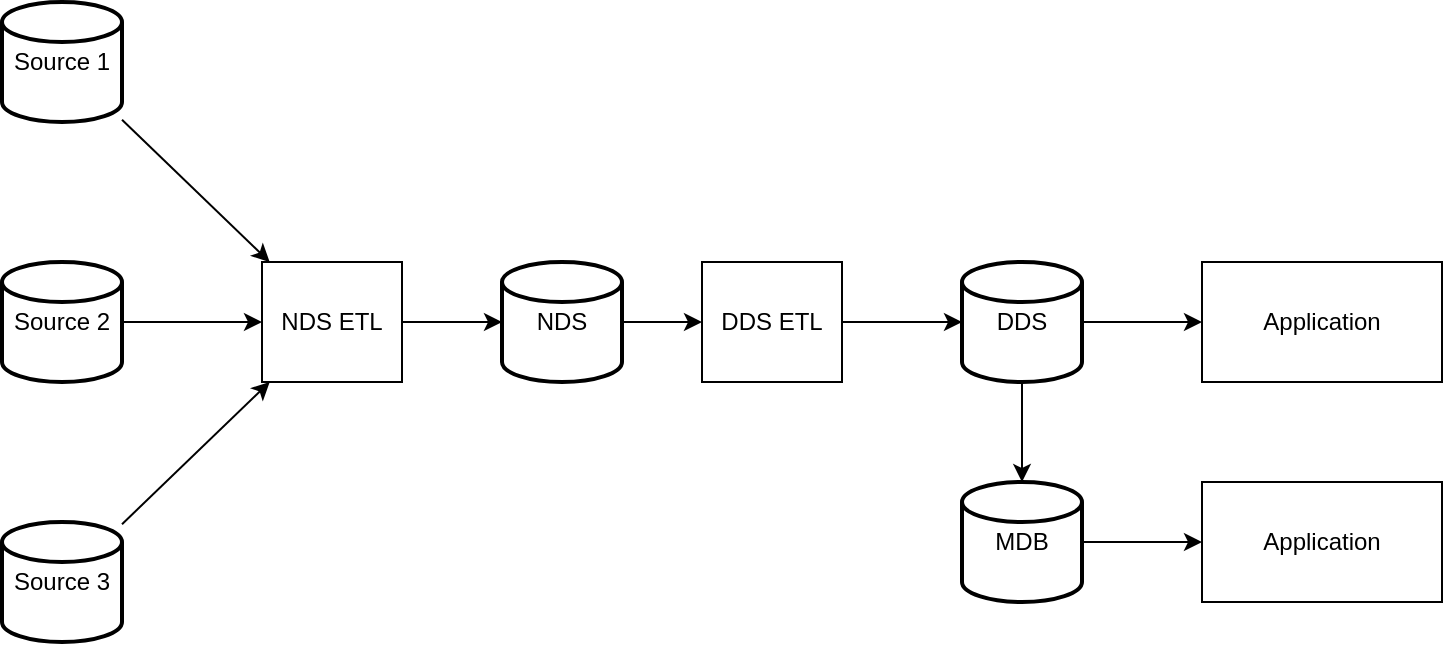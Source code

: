 <mxfile version="14.6.13" type="device"><diagram id="PRmAhUe9jwcFeA1Q9Oz6" name="Page-1"><mxGraphModel dx="1346" dy="822" grid="1" gridSize="10" guides="1" tooltips="1" connect="1" arrows="1" fold="1" page="1" pageScale="1" pageWidth="850" pageHeight="1100" math="0" shadow="0"><root><mxCell id="0"/><mxCell id="1" parent="0"/><mxCell id="MbD5xrfd6a7EL-E-Mt4z-1" value="Source 1" style="strokeWidth=2;html=1;shape=mxgraph.flowchart.database;whiteSpace=wrap;" vertex="1" parent="1"><mxGeometry x="50" y="170" width="60" height="60" as="geometry"/></mxCell><mxCell id="MbD5xrfd6a7EL-E-Mt4z-2" value="Source 2" style="strokeWidth=2;html=1;shape=mxgraph.flowchart.database;whiteSpace=wrap;" vertex="1" parent="1"><mxGeometry x="50" y="300" width="60" height="60" as="geometry"/></mxCell><mxCell id="MbD5xrfd6a7EL-E-Mt4z-3" value="Source 3" style="strokeWidth=2;html=1;shape=mxgraph.flowchart.database;whiteSpace=wrap;" vertex="1" parent="1"><mxGeometry x="50" y="430" width="60" height="60" as="geometry"/></mxCell><mxCell id="MbD5xrfd6a7EL-E-Mt4z-4" value="NDS ETL" style="rounded=0;whiteSpace=wrap;html=1;" vertex="1" parent="1"><mxGeometry x="180" y="300" width="70" height="60" as="geometry"/></mxCell><mxCell id="MbD5xrfd6a7EL-E-Mt4z-8" value="NDS" style="strokeWidth=2;html=1;shape=mxgraph.flowchart.database;whiteSpace=wrap;" vertex="1" parent="1"><mxGeometry x="300" y="300" width="60" height="60" as="geometry"/></mxCell><mxCell id="MbD5xrfd6a7EL-E-Mt4z-9" value="" style="endArrow=classic;html=1;" edge="1" parent="1" source="MbD5xrfd6a7EL-E-Mt4z-4" target="MbD5xrfd6a7EL-E-Mt4z-8"><mxGeometry width="50" height="50" relative="1" as="geometry"><mxPoint x="390" y="320" as="sourcePoint"/><mxPoint x="440" y="270" as="targetPoint"/></mxGeometry></mxCell><mxCell id="MbD5xrfd6a7EL-E-Mt4z-10" value="" style="endArrow=classic;html=1;" edge="1" parent="1" source="MbD5xrfd6a7EL-E-Mt4z-1" target="MbD5xrfd6a7EL-E-Mt4z-4"><mxGeometry width="50" height="50" relative="1" as="geometry"><mxPoint x="390" y="330" as="sourcePoint"/><mxPoint x="440" y="280" as="targetPoint"/></mxGeometry></mxCell><mxCell id="MbD5xrfd6a7EL-E-Mt4z-11" value="" style="endArrow=classic;html=1;" edge="1" parent="1" source="MbD5xrfd6a7EL-E-Mt4z-2" target="MbD5xrfd6a7EL-E-Mt4z-4"><mxGeometry width="50" height="50" relative="1" as="geometry"><mxPoint x="390" y="330" as="sourcePoint"/><mxPoint x="440" y="280" as="targetPoint"/></mxGeometry></mxCell><mxCell id="MbD5xrfd6a7EL-E-Mt4z-13" value="" style="endArrow=classic;html=1;" edge="1" parent="1" source="MbD5xrfd6a7EL-E-Mt4z-3" target="MbD5xrfd6a7EL-E-Mt4z-4"><mxGeometry width="50" height="50" relative="1" as="geometry"><mxPoint x="390" y="330" as="sourcePoint"/><mxPoint x="440" y="280" as="targetPoint"/></mxGeometry></mxCell><mxCell id="MbD5xrfd6a7EL-E-Mt4z-14" value="" style="endArrow=classic;html=1;" edge="1" parent="1" source="MbD5xrfd6a7EL-E-Mt4z-8" target="MbD5xrfd6a7EL-E-Mt4z-15"><mxGeometry width="50" height="50" relative="1" as="geometry"><mxPoint x="390" y="330" as="sourcePoint"/><mxPoint x="440" y="280" as="targetPoint"/></mxGeometry></mxCell><mxCell id="MbD5xrfd6a7EL-E-Mt4z-15" value="DDS ETL" style="rounded=0;whiteSpace=wrap;html=1;" vertex="1" parent="1"><mxGeometry x="400" y="300" width="70" height="60" as="geometry"/></mxCell><mxCell id="MbD5xrfd6a7EL-E-Mt4z-16" value="DDS" style="strokeWidth=2;html=1;shape=mxgraph.flowchart.database;whiteSpace=wrap;" vertex="1" parent="1"><mxGeometry x="530" y="300" width="60" height="60" as="geometry"/></mxCell><mxCell id="MbD5xrfd6a7EL-E-Mt4z-17" value="" style="endArrow=classic;html=1;" edge="1" parent="1" source="MbD5xrfd6a7EL-E-Mt4z-15" target="MbD5xrfd6a7EL-E-Mt4z-16"><mxGeometry width="50" height="50" relative="1" as="geometry"><mxPoint x="430" y="380" as="sourcePoint"/><mxPoint x="480" y="330" as="targetPoint"/></mxGeometry></mxCell><mxCell id="MbD5xrfd6a7EL-E-Mt4z-18" value="Application" style="rounded=0;whiteSpace=wrap;html=1;" vertex="1" parent="1"><mxGeometry x="650" y="300" width="120" height="60" as="geometry"/></mxCell><mxCell id="MbD5xrfd6a7EL-E-Mt4z-19" value="MDB" style="strokeWidth=2;html=1;shape=mxgraph.flowchart.database;whiteSpace=wrap;" vertex="1" parent="1"><mxGeometry x="530" y="410" width="60" height="60" as="geometry"/></mxCell><mxCell id="MbD5xrfd6a7EL-E-Mt4z-20" value="" style="endArrow=classic;html=1;" edge="1" parent="1" source="MbD5xrfd6a7EL-E-Mt4z-16" target="MbD5xrfd6a7EL-E-Mt4z-19"><mxGeometry width="50" height="50" relative="1" as="geometry"><mxPoint x="420" y="380" as="sourcePoint"/><mxPoint x="470" y="330" as="targetPoint"/></mxGeometry></mxCell><mxCell id="MbD5xrfd6a7EL-E-Mt4z-21" value="" style="endArrow=classic;html=1;" edge="1" parent="1" source="MbD5xrfd6a7EL-E-Mt4z-16" target="MbD5xrfd6a7EL-E-Mt4z-18"><mxGeometry width="50" height="50" relative="1" as="geometry"><mxPoint x="420" y="380" as="sourcePoint"/><mxPoint x="470" y="330" as="targetPoint"/></mxGeometry></mxCell><mxCell id="MbD5xrfd6a7EL-E-Mt4z-22" value="Application" style="rounded=0;whiteSpace=wrap;html=1;" vertex="1" parent="1"><mxGeometry x="650" y="410" width="120" height="60" as="geometry"/></mxCell><mxCell id="MbD5xrfd6a7EL-E-Mt4z-23" value="" style="endArrow=classic;html=1;" edge="1" parent="1" source="MbD5xrfd6a7EL-E-Mt4z-19" target="MbD5xrfd6a7EL-E-Mt4z-22"><mxGeometry width="50" height="50" relative="1" as="geometry"><mxPoint x="420" y="380" as="sourcePoint"/><mxPoint x="470" y="330" as="targetPoint"/></mxGeometry></mxCell></root></mxGraphModel></diagram></mxfile>